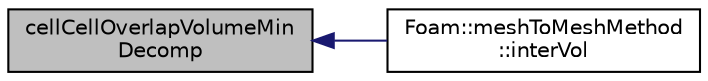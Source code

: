 digraph "cellCellOverlapVolumeMinDecomp"
{
  bgcolor="transparent";
  edge [fontname="Helvetica",fontsize="10",labelfontname="Helvetica",labelfontsize="10"];
  node [fontname="Helvetica",fontsize="10",shape=record];
  rankdir="LR";
  Node1 [label="cellCellOverlapVolumeMin\lDecomp",height=0.2,width=0.4,color="black", fillcolor="grey75", style="filled", fontcolor="black"];
  Node1 -> Node2 [dir="back",color="midnightblue",fontsize="10",style="solid",fontname="Helvetica"];
  Node2 [label="Foam::meshToMeshMethod\l::interVol",height=0.2,width=0.4,color="black",URL="$a01476.html#a912fa2507286525ce5b6492f45694147",tooltip="Return the intersection volume between two cells. "];
}
